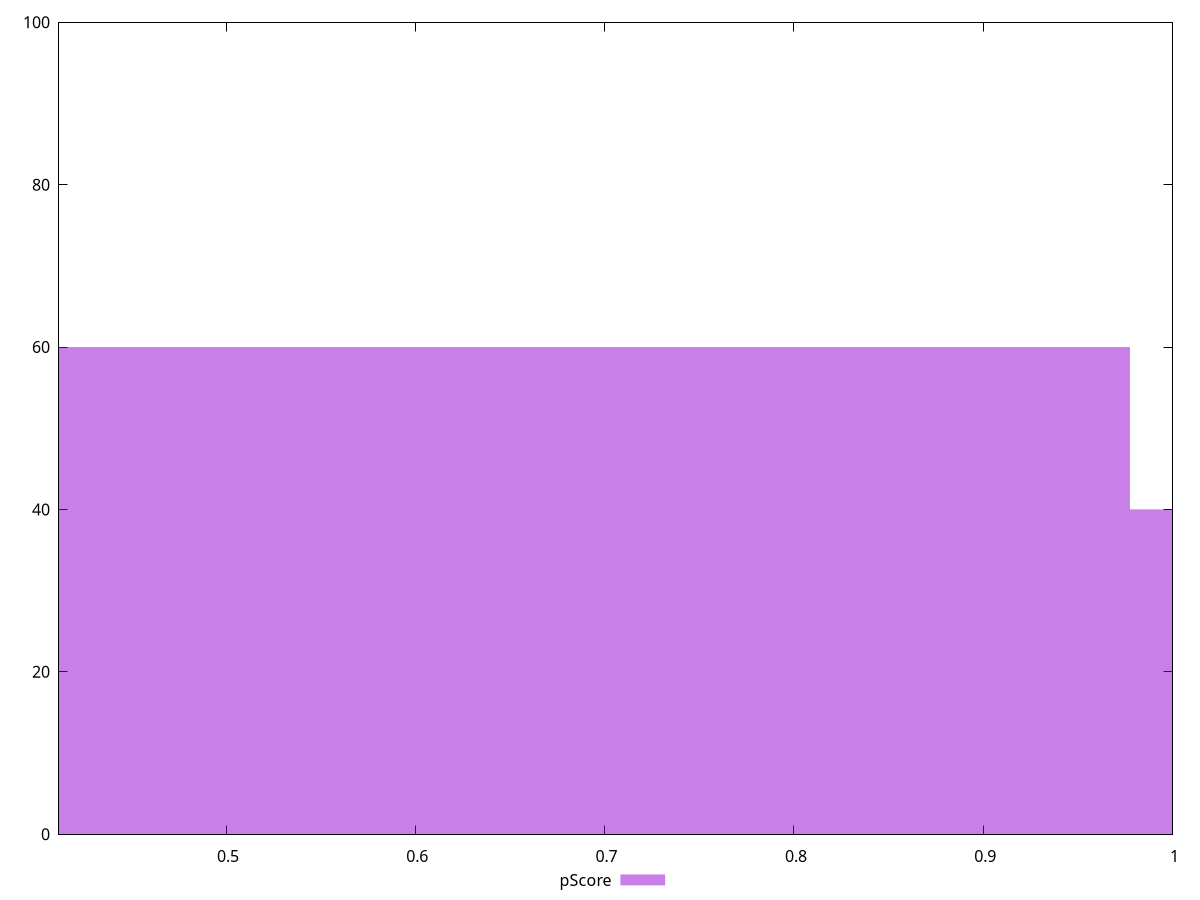 reset

$pScore <<EOF
0.651682222793508 60
1.303364445587016 40
EOF

set key outside below
set boxwidth 0.651682222793508
set xrange [0.4117647058823529:1]
set yrange [0:100]
set trange [0:100]
set style fill transparent solid 0.5 noborder
set terminal svg size 640, 490 enhanced background rgb 'white'
set output "report_00009_2021-02-08T22-37-41.559Z/offscreen-images/samples/pages/pScore/histogram.svg"

plot $pScore title "pScore" with boxes

reset
